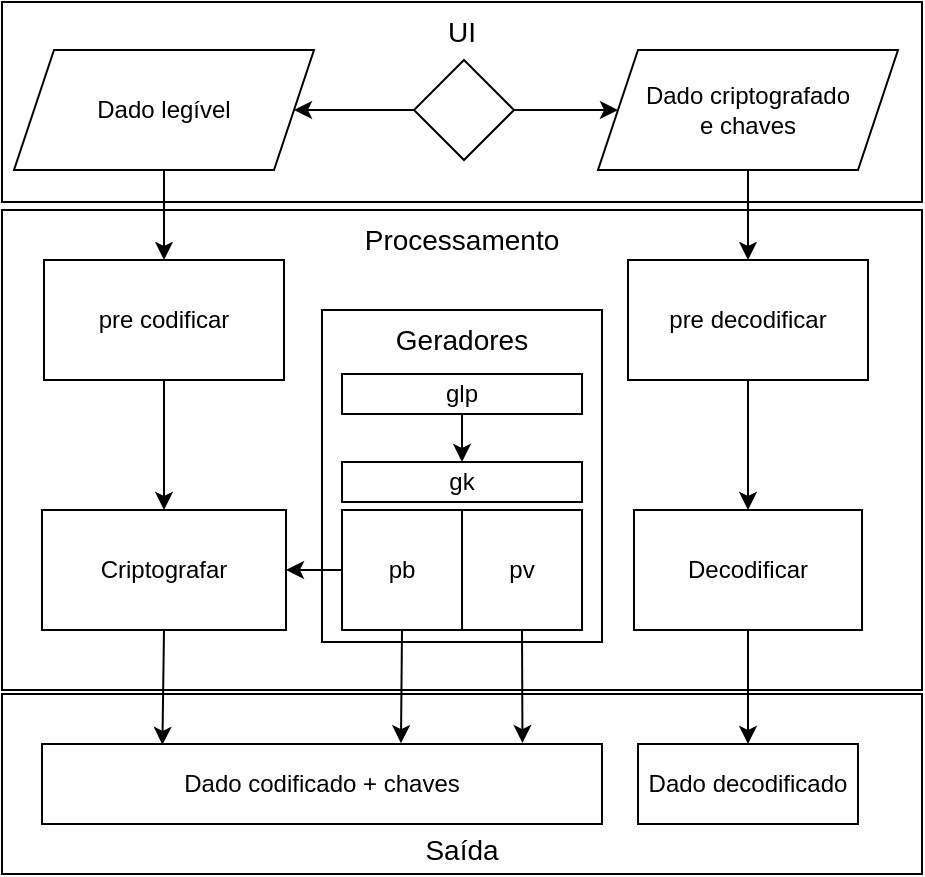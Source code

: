 <mxfile version="13.6.2" type="device"><diagram id="ZgJYvAKePHgJENaf2G8T" name="Page-1"><mxGraphModel dx="868" dy="544" grid="1" gridSize="10" guides="1" tooltips="1" connect="1" arrows="1" fold="1" page="1" pageScale="1" pageWidth="827" pageHeight="1169" math="0" shadow="0"><root><mxCell id="0"/><mxCell id="1" parent="0"/><mxCell id="DAGMYoA9CPiiLYI77CPR-61" value="&lt;font face=&quot;Helvetica&quot; style=&quot;font-size: 14px;&quot;&gt;Processamento&lt;br style=&quot;font-size: 14px;&quot;&gt;&lt;/font&gt;" style="rounded=0;whiteSpace=wrap;html=1;fillColor=none;fontFamily=Comic Sans MS;verticalAlign=top;fontSize=14;" vertex="1" parent="1"><mxGeometry x="260" y="220" width="460" height="240" as="geometry"/></mxCell><mxCell id="DAGMYoA9CPiiLYI77CPR-4" value="Geradores" style="rounded=0;whiteSpace=wrap;html=1;verticalAlign=top;fontSize=14;" vertex="1" parent="1"><mxGeometry x="420" y="270" width="140" height="166" as="geometry"/></mxCell><mxCell id="DAGMYoA9CPiiLYI77CPR-1" value="gk" style="rounded=0;whiteSpace=wrap;html=1;" vertex="1" parent="1"><mxGeometry x="430" y="346" width="120" height="20" as="geometry"/></mxCell><mxCell id="DAGMYoA9CPiiLYI77CPR-38" value="" style="edgeStyle=orthogonalEdgeStyle;rounded=0;orthogonalLoop=1;jettySize=auto;html=1;" edge="1" parent="1" source="DAGMYoA9CPiiLYI77CPR-2" target="DAGMYoA9CPiiLYI77CPR-10"><mxGeometry relative="1" as="geometry"/></mxCell><mxCell id="DAGMYoA9CPiiLYI77CPR-2" value="pb" style="rounded=0;whiteSpace=wrap;html=1;" vertex="1" parent="1"><mxGeometry x="430" y="370" width="60" height="60" as="geometry"/></mxCell><mxCell id="DAGMYoA9CPiiLYI77CPR-3" value="pv" style="rounded=0;whiteSpace=wrap;html=1;" vertex="1" parent="1"><mxGeometry x="490" y="370" width="60" height="60" as="geometry"/></mxCell><mxCell id="DAGMYoA9CPiiLYI77CPR-6" value="UI" style="rounded=0;whiteSpace=wrap;html=1;verticalAlign=top;fontSize=14;" vertex="1" parent="1"><mxGeometry x="260" y="116" width="460" height="100" as="geometry"/></mxCell><mxCell id="DAGMYoA9CPiiLYI77CPR-31" value="" style="edgeStyle=orthogonalEdgeStyle;rounded=0;orthogonalLoop=1;jettySize=auto;html=1;" edge="1" parent="1" source="DAGMYoA9CPiiLYI77CPR-8" target="DAGMYoA9CPiiLYI77CPR-10"><mxGeometry relative="1" as="geometry"/></mxCell><mxCell id="DAGMYoA9CPiiLYI77CPR-8" value="pre codificar" style="rounded=0;whiteSpace=wrap;html=1;" vertex="1" parent="1"><mxGeometry x="281" y="245" width="120" height="60" as="geometry"/></mxCell><mxCell id="DAGMYoA9CPiiLYI77CPR-10" value="Criptografar" style="rounded=0;whiteSpace=wrap;html=1;" vertex="1" parent="1"><mxGeometry x="280" y="370" width="122" height="60" as="geometry"/></mxCell><mxCell id="DAGMYoA9CPiiLYI77CPR-18" value="" style="edgeStyle=orthogonalEdgeStyle;rounded=0;orthogonalLoop=1;jettySize=auto;html=1;" edge="1" parent="1" source="DAGMYoA9CPiiLYI77CPR-13" target="DAGMYoA9CPiiLYI77CPR-17"><mxGeometry relative="1" as="geometry"/></mxCell><mxCell id="DAGMYoA9CPiiLYI77CPR-19" value="" style="edgeStyle=orthogonalEdgeStyle;rounded=0;orthogonalLoop=1;jettySize=auto;html=1;" edge="1" parent="1" source="DAGMYoA9CPiiLYI77CPR-13" target="DAGMYoA9CPiiLYI77CPR-16"><mxGeometry relative="1" as="geometry"/></mxCell><mxCell id="DAGMYoA9CPiiLYI77CPR-13" value="" style="rhombus;whiteSpace=wrap;html=1;" vertex="1" parent="1"><mxGeometry x="466" y="145" width="50" height="50" as="geometry"/></mxCell><mxCell id="DAGMYoA9CPiiLYI77CPR-22" value="" style="edgeStyle=orthogonalEdgeStyle;rounded=0;orthogonalLoop=1;jettySize=auto;html=1;" edge="1" parent="1" source="DAGMYoA9CPiiLYI77CPR-16" target="DAGMYoA9CPiiLYI77CPR-21"><mxGeometry relative="1" as="geometry"/></mxCell><mxCell id="DAGMYoA9CPiiLYI77CPR-16" value="Dado criptografado &lt;br&gt;e chaves" style="shape=parallelogram;perimeter=parallelogramPerimeter;whiteSpace=wrap;html=1;fixedSize=1;" vertex="1" parent="1"><mxGeometry x="558" y="140" width="150" height="60" as="geometry"/></mxCell><mxCell id="DAGMYoA9CPiiLYI77CPR-20" value="" style="edgeStyle=orthogonalEdgeStyle;rounded=0;orthogonalLoop=1;jettySize=auto;html=1;" edge="1" parent="1" source="DAGMYoA9CPiiLYI77CPR-17" target="DAGMYoA9CPiiLYI77CPR-8"><mxGeometry relative="1" as="geometry"/></mxCell><mxCell id="DAGMYoA9CPiiLYI77CPR-17" value="Dado legível" style="shape=parallelogram;perimeter=parallelogramPerimeter;whiteSpace=wrap;html=1;fixedSize=1;" vertex="1" parent="1"><mxGeometry x="266" y="140" width="150" height="60" as="geometry"/></mxCell><mxCell id="DAGMYoA9CPiiLYI77CPR-37" value="" style="edgeStyle=orthogonalEdgeStyle;rounded=0;orthogonalLoop=1;jettySize=auto;html=1;" edge="1" parent="1" source="DAGMYoA9CPiiLYI77CPR-21" target="DAGMYoA9CPiiLYI77CPR-23"><mxGeometry relative="1" as="geometry"/></mxCell><mxCell id="DAGMYoA9CPiiLYI77CPR-21" value="pre decodificar" style="rounded=0;whiteSpace=wrap;html=1;" vertex="1" parent="1"><mxGeometry x="573" y="245" width="120" height="60" as="geometry"/></mxCell><mxCell id="DAGMYoA9CPiiLYI77CPR-23" value="Decodificar" style="rounded=0;whiteSpace=wrap;html=1;" vertex="1" parent="1"><mxGeometry x="576" y="370" width="114" height="60" as="geometry"/></mxCell><mxCell id="DAGMYoA9CPiiLYI77CPR-40" value="glp" style="rounded=0;whiteSpace=wrap;html=1;" vertex="1" parent="1"><mxGeometry x="430" y="302" width="120" height="20" as="geometry"/></mxCell><mxCell id="DAGMYoA9CPiiLYI77CPR-44" value="" style="endArrow=classic;html=1;exitX=0.5;exitY=1;exitDx=0;exitDy=0;" edge="1" parent="1" source="DAGMYoA9CPiiLYI77CPR-40" target="DAGMYoA9CPiiLYI77CPR-1"><mxGeometry width="50" height="50" relative="1" as="geometry"><mxPoint x="460" y="370" as="sourcePoint"/><mxPoint x="510" y="320" as="targetPoint"/></mxGeometry></mxCell><mxCell id="DAGMYoA9CPiiLYI77CPR-45" value="&lt;font face=&quot;Helvetica&quot;&gt;Dado codificado + chaves&lt;/font&gt;" style="rounded=0;whiteSpace=wrap;html=1;fontFamily=Comic Sans MS;fillColor=none;" vertex="1" parent="1"><mxGeometry x="280" y="487" width="280" height="40" as="geometry"/></mxCell><mxCell id="DAGMYoA9CPiiLYI77CPR-47" value="&lt;font face=&quot;Helvetica&quot;&gt;Dado decodificado&lt;/font&gt;" style="rounded=0;whiteSpace=wrap;html=1;fontFamily=Comic Sans MS;fillColor=none;" vertex="1" parent="1"><mxGeometry x="578" y="487" width="110" height="40" as="geometry"/></mxCell><mxCell id="DAGMYoA9CPiiLYI77CPR-48" value="" style="endArrow=classic;html=1;fontFamily=Comic Sans MS;exitX=0.5;exitY=1;exitDx=0;exitDy=0;entryX=0.215;entryY=0.01;entryDx=0;entryDy=0;entryPerimeter=0;" edge="1" parent="1" source="DAGMYoA9CPiiLYI77CPR-10" target="DAGMYoA9CPiiLYI77CPR-45"><mxGeometry width="50" height="50" relative="1" as="geometry"><mxPoint x="460" y="440" as="sourcePoint"/><mxPoint x="510" y="390" as="targetPoint"/></mxGeometry></mxCell><mxCell id="DAGMYoA9CPiiLYI77CPR-49" value="" style="endArrow=classic;html=1;fontFamily=Comic Sans MS;exitX=0.5;exitY=1;exitDx=0;exitDy=0;entryX=0.5;entryY=0;entryDx=0;entryDy=0;" edge="1" parent="1" source="DAGMYoA9CPiiLYI77CPR-23" target="DAGMYoA9CPiiLYI77CPR-47"><mxGeometry width="50" height="50" relative="1" as="geometry"><mxPoint x="460" y="440" as="sourcePoint"/><mxPoint x="510" y="390" as="targetPoint"/></mxGeometry></mxCell><mxCell id="DAGMYoA9CPiiLYI77CPR-58" value="" style="endArrow=classic;html=1;fontFamily=Comic Sans MS;exitX=0.5;exitY=1;exitDx=0;exitDy=0;entryX=0.641;entryY=-0.01;entryDx=0;entryDy=0;entryPerimeter=0;" edge="1" parent="1" source="DAGMYoA9CPiiLYI77CPR-2" target="DAGMYoA9CPiiLYI77CPR-45"><mxGeometry width="50" height="50" relative="1" as="geometry"><mxPoint x="410" y="450" as="sourcePoint"/><mxPoint x="470" y="500" as="targetPoint"/></mxGeometry></mxCell><mxCell id="DAGMYoA9CPiiLYI77CPR-59" value="" style="endArrow=classic;html=1;fontFamily=Comic Sans MS;exitX=0.5;exitY=1;exitDx=0;exitDy=0;entryX=0.858;entryY=-0.012;entryDx=0;entryDy=0;entryPerimeter=0;" edge="1" parent="1" source="DAGMYoA9CPiiLYI77CPR-3" target="DAGMYoA9CPiiLYI77CPR-45"><mxGeometry width="50" height="50" relative="1" as="geometry"><mxPoint x="450" y="460" as="sourcePoint"/><mxPoint x="500" y="410" as="targetPoint"/></mxGeometry></mxCell><mxCell id="DAGMYoA9CPiiLYI77CPR-62" value="&lt;font face=&quot;Helvetica&quot;&gt;Saída&lt;/font&gt;" style="rounded=0;whiteSpace=wrap;html=1;fillColor=none;fontFamily=Comic Sans MS;fontSize=14;verticalAlign=bottom;" vertex="1" parent="1"><mxGeometry x="260" y="462" width="460" height="90" as="geometry"/></mxCell></root></mxGraphModel></diagram></mxfile>